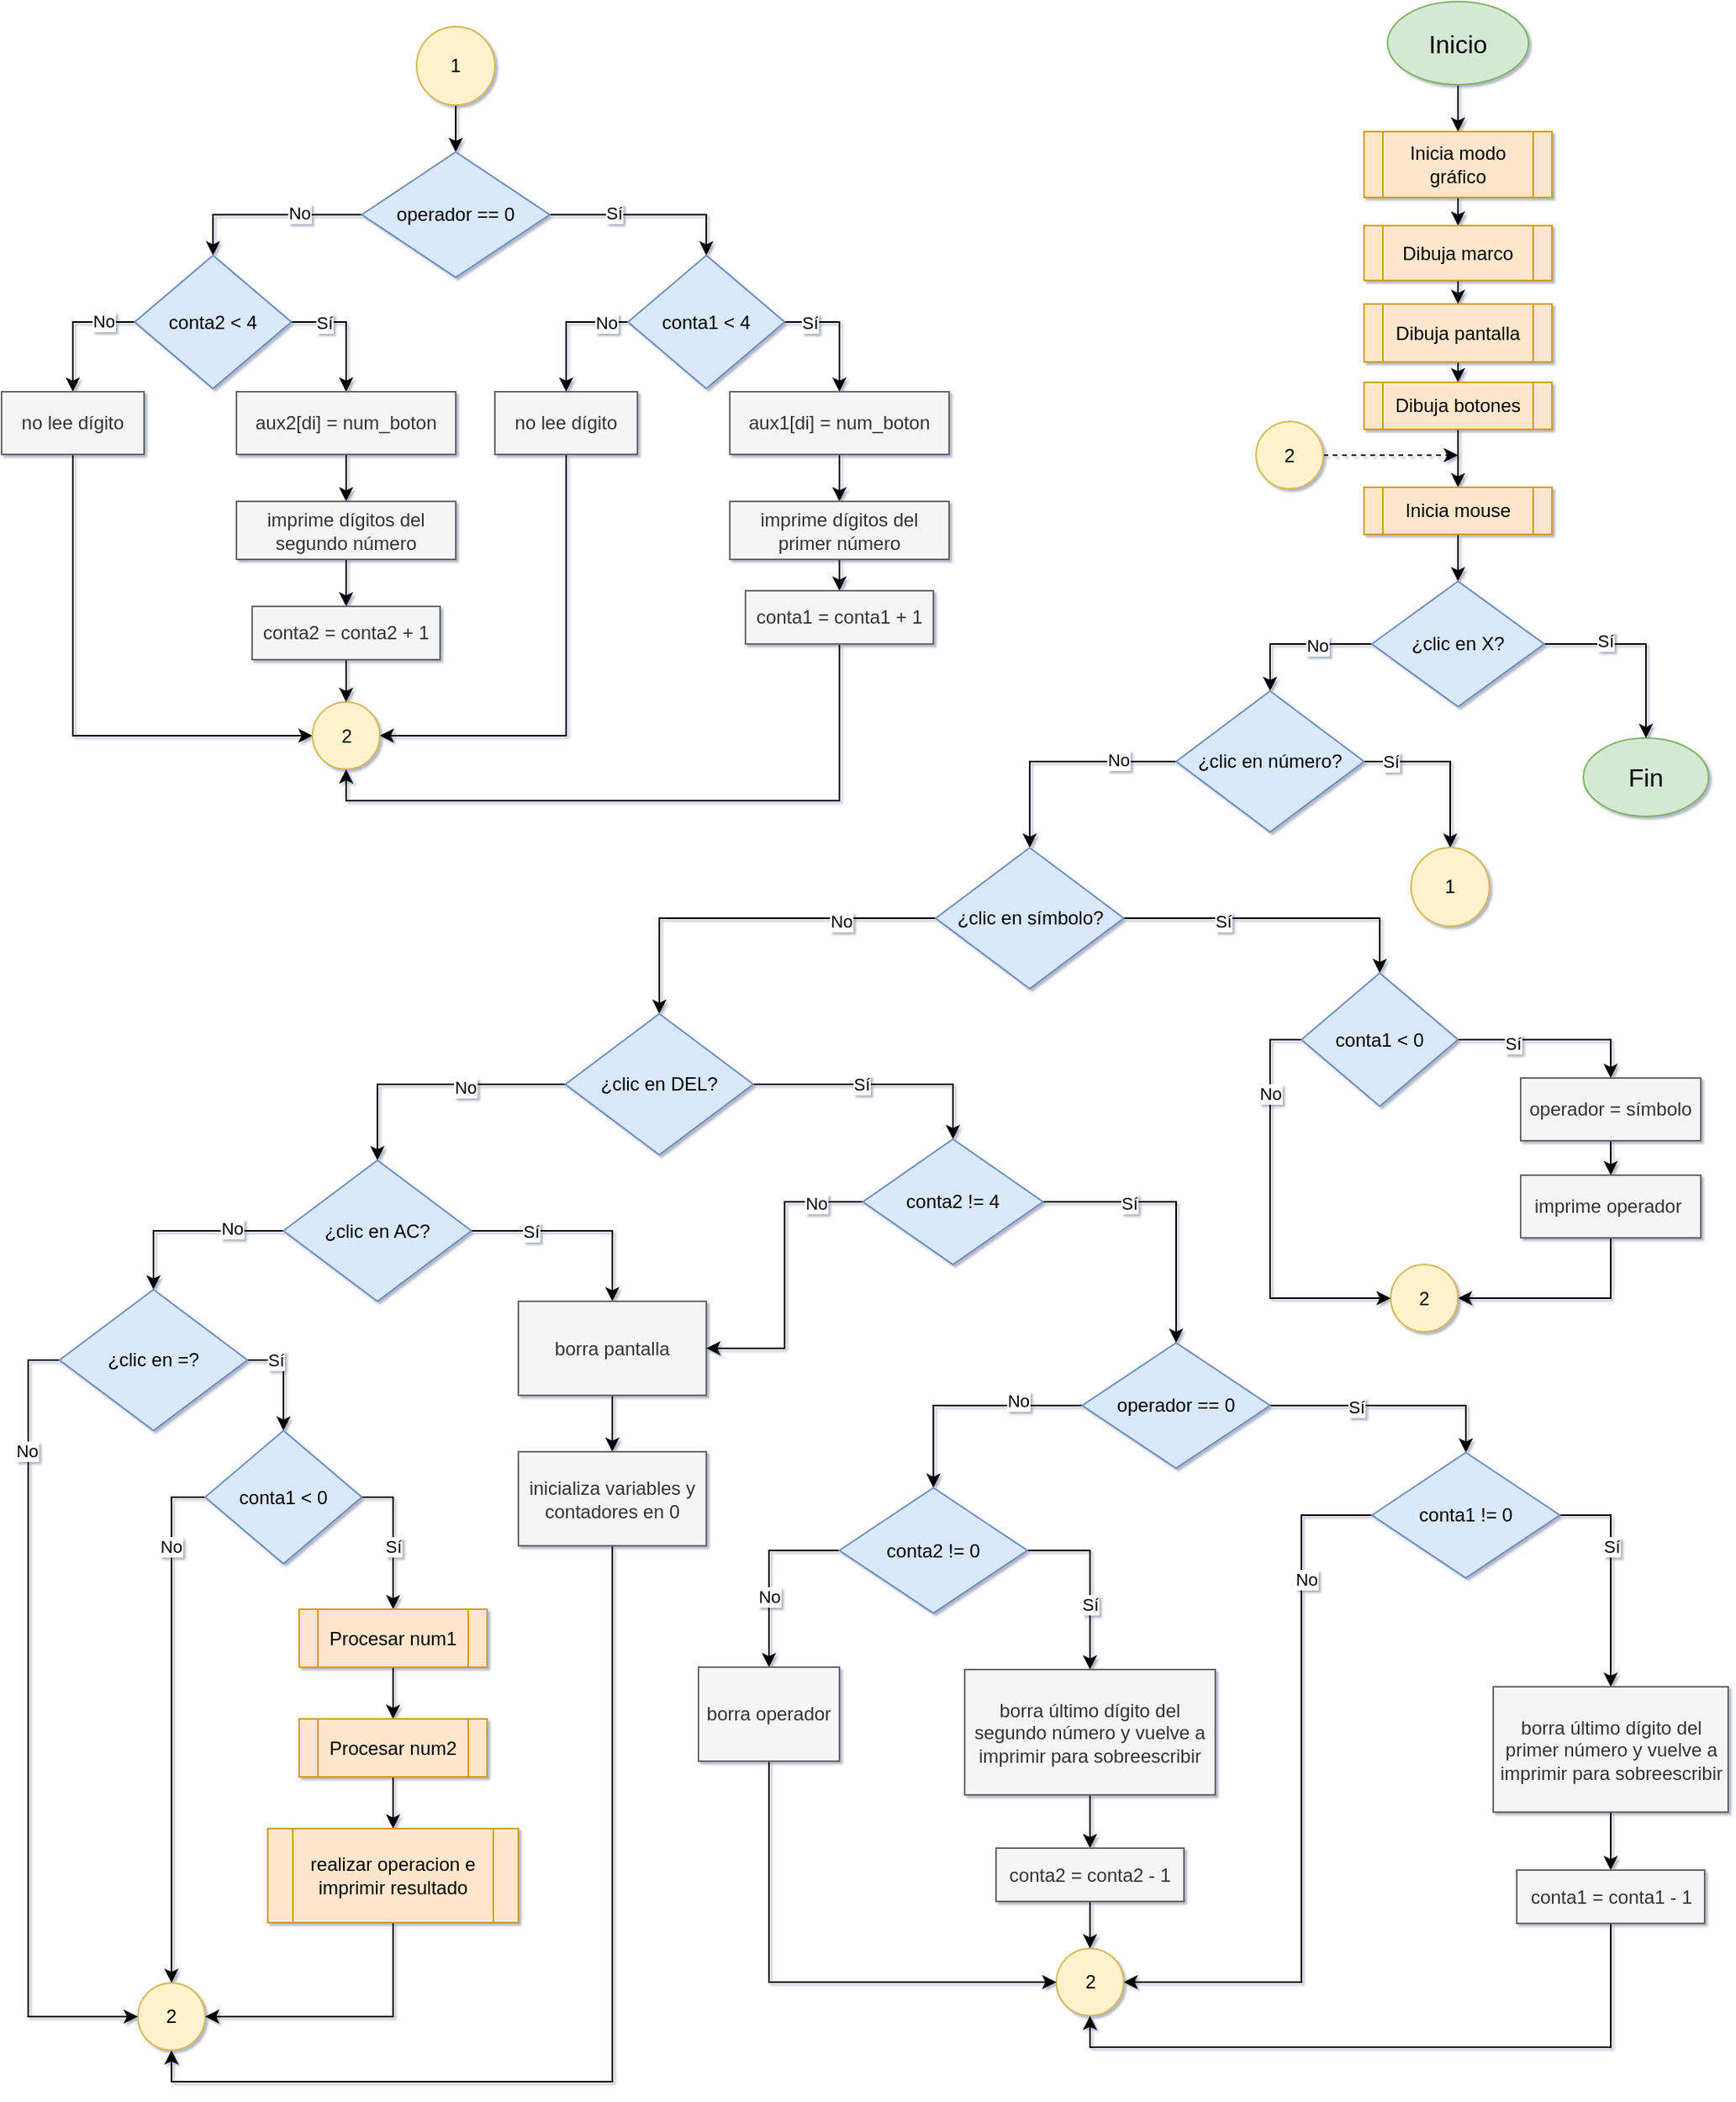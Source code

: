 <mxfile version="13.0.3" type="device"><diagram id="Km-q5jCi_Gp8Xz6Ke09I" name="Principal"><mxGraphModel dx="1351" dy="1036" grid="1" gridSize="10" guides="1" tooltips="1" connect="1" arrows="1" fold="1" page="1" pageScale="1" pageWidth="1150" pageHeight="1400" background="none" math="0" shadow="1"><root><mxCell id="0"/><mxCell id="1" parent="0"/><mxCell id="JUpET-doWlg1ofOdSNCo-2" style="edgeStyle=orthogonalEdgeStyle;rounded=0;orthogonalLoop=1;jettySize=auto;html=1;exitX=0.5;exitY=1;exitDx=0;exitDy=0;entryX=0.5;entryY=0;entryDx=0;entryDy=0;" parent="1" source="8j_3Zzvn2P-DrKqynDcf-1" target="JUpET-doWlg1ofOdSNCo-1" edge="1"><mxGeometry relative="1" as="geometry"/></mxCell><mxCell id="8j_3Zzvn2P-DrKqynDcf-1" value="&lt;font style=&quot;font-size: 16px&quot;&gt;Inicio&lt;/font&gt;" style="ellipse;whiteSpace=wrap;html=1;fillColor=#d5e8d4;strokeColor=#82b366;" parent="1" vertex="1"><mxGeometry x="915" y="24" width="90" height="53" as="geometry"/></mxCell><mxCell id="8j_3Zzvn2P-DrKqynDcf-2" value="&lt;font style=&quot;font-size: 16px&quot;&gt;Fin&lt;br&gt;&lt;/font&gt;" style="ellipse;whiteSpace=wrap;html=1;fillColor=#d5e8d4;strokeColor=#82b366;" parent="1" vertex="1"><mxGeometry x="1040" y="494" width="80" height="50" as="geometry"/></mxCell><mxCell id="1dMXTdfXQkclRUih8Ipm-3" style="edgeStyle=orthogonalEdgeStyle;rounded=0;orthogonalLoop=1;jettySize=auto;html=1;exitX=0.5;exitY=1;exitDx=0;exitDy=0;entryX=0.5;entryY=0;entryDx=0;entryDy=0;" edge="1" parent="1" source="JUpET-doWlg1ofOdSNCo-1" target="JUpET-doWlg1ofOdSNCo-3"><mxGeometry relative="1" as="geometry"/></mxCell><mxCell id="JUpET-doWlg1ofOdSNCo-1" value="Inicia modo gráfico" style="shape=process;whiteSpace=wrap;html=1;backgroundOutline=1;fillColor=#ffe6cc;strokeColor=#d79b00;" parent="1" vertex="1"><mxGeometry x="900" y="107" width="120" height="42" as="geometry"/></mxCell><mxCell id="1dMXTdfXQkclRUih8Ipm-4" style="edgeStyle=orthogonalEdgeStyle;rounded=0;orthogonalLoop=1;jettySize=auto;html=1;exitX=0.5;exitY=1;exitDx=0;exitDy=0;entryX=0.5;entryY=0;entryDx=0;entryDy=0;" edge="1" parent="1" source="JUpET-doWlg1ofOdSNCo-3" target="1dMXTdfXQkclRUih8Ipm-1"><mxGeometry relative="1" as="geometry"/></mxCell><mxCell id="JUpET-doWlg1ofOdSNCo-3" value="Dibuja marco" style="shape=process;whiteSpace=wrap;html=1;backgroundOutline=1;fillColor=#ffe6cc;strokeColor=#d79b00;" parent="1" vertex="1"><mxGeometry x="900" y="167" width="120" height="35" as="geometry"/></mxCell><mxCell id="1dMXTdfXQkclRUih8Ipm-5" style="edgeStyle=orthogonalEdgeStyle;rounded=0;orthogonalLoop=1;jettySize=auto;html=1;exitX=0.5;exitY=1;exitDx=0;exitDy=0;entryX=0.5;entryY=0;entryDx=0;entryDy=0;" edge="1" parent="1" source="1dMXTdfXQkclRUih8Ipm-1" target="1dMXTdfXQkclRUih8Ipm-2"><mxGeometry relative="1" as="geometry"/></mxCell><mxCell id="1dMXTdfXQkclRUih8Ipm-1" value="Dibuja pantalla" style="shape=process;whiteSpace=wrap;html=1;backgroundOutline=1;fillColor=#ffe6cc;strokeColor=#d79b00;" vertex="1" parent="1"><mxGeometry x="900" y="217" width="120" height="37" as="geometry"/></mxCell><mxCell id="1dMXTdfXQkclRUih8Ipm-7" style="edgeStyle=orthogonalEdgeStyle;rounded=0;orthogonalLoop=1;jettySize=auto;html=1;exitX=0.5;exitY=1;exitDx=0;exitDy=0;entryX=0.5;entryY=0;entryDx=0;entryDy=0;" edge="1" parent="1" source="1dMXTdfXQkclRUih8Ipm-2" target="1dMXTdfXQkclRUih8Ipm-6"><mxGeometry relative="1" as="geometry"/></mxCell><mxCell id="1dMXTdfXQkclRUih8Ipm-2" value="Dibuja botones" style="shape=process;whiteSpace=wrap;html=1;backgroundOutline=1;fillColor=#ffe6cc;strokeColor=#d79b00;" vertex="1" parent="1"><mxGeometry x="900" y="267" width="120" height="30" as="geometry"/></mxCell><mxCell id="1dMXTdfXQkclRUih8Ipm-9" style="edgeStyle=orthogonalEdgeStyle;rounded=0;orthogonalLoop=1;jettySize=auto;html=1;exitX=0.5;exitY=1;exitDx=0;exitDy=0;entryX=0.5;entryY=0;entryDx=0;entryDy=0;" edge="1" parent="1" source="1dMXTdfXQkclRUih8Ipm-6" target="1dMXTdfXQkclRUih8Ipm-8"><mxGeometry relative="1" as="geometry"/></mxCell><mxCell id="1dMXTdfXQkclRUih8Ipm-6" value="Inicia mouse" style="shape=process;whiteSpace=wrap;html=1;backgroundOutline=1;fillColor=#ffe6cc;strokeColor=#d79b00;" vertex="1" parent="1"><mxGeometry x="900" y="334" width="120" height="30" as="geometry"/></mxCell><mxCell id="1dMXTdfXQkclRUih8Ipm-11" style="edgeStyle=orthogonalEdgeStyle;rounded=0;orthogonalLoop=1;jettySize=auto;html=1;exitX=1;exitY=0.5;exitDx=0;exitDy=0;entryX=0.5;entryY=0;entryDx=0;entryDy=0;" edge="1" parent="1" source="1dMXTdfXQkclRUih8Ipm-8" target="8j_3Zzvn2P-DrKqynDcf-2"><mxGeometry relative="1" as="geometry"/></mxCell><mxCell id="1dMXTdfXQkclRUih8Ipm-12" value="Sí" style="edgeLabel;html=1;align=center;verticalAlign=middle;resizable=0;points=[];" vertex="1" connectable="0" parent="1dMXTdfXQkclRUih8Ipm-11"><mxGeometry x="-0.379" y="2" relative="1" as="geometry"><mxPoint as="offset"/></mxGeometry></mxCell><mxCell id="1dMXTdfXQkclRUih8Ipm-15" style="edgeStyle=orthogonalEdgeStyle;rounded=0;orthogonalLoop=1;jettySize=auto;html=1;exitX=0;exitY=0.5;exitDx=0;exitDy=0;entryX=0.5;entryY=0;entryDx=0;entryDy=0;" edge="1" parent="1" source="1dMXTdfXQkclRUih8Ipm-8" target="1dMXTdfXQkclRUih8Ipm-14"><mxGeometry relative="1" as="geometry"/></mxCell><mxCell id="1dMXTdfXQkclRUih8Ipm-16" value="No" style="edgeLabel;html=1;align=center;verticalAlign=middle;resizable=0;points=[];" vertex="1" connectable="0" parent="1dMXTdfXQkclRUih8Ipm-15"><mxGeometry x="-0.263" y="1" relative="1" as="geometry"><mxPoint as="offset"/></mxGeometry></mxCell><mxCell id="1dMXTdfXQkclRUih8Ipm-8" value="¿clic en X?" style="rhombus;whiteSpace=wrap;html=1;fillColor=#dae8fc;strokeColor=#6c8ebf;" vertex="1" parent="1"><mxGeometry x="905" y="394" width="110" height="80" as="geometry"/></mxCell><mxCell id="1dMXTdfXQkclRUih8Ipm-73" style="edgeStyle=orthogonalEdgeStyle;rounded=0;orthogonalLoop=1;jettySize=auto;html=1;exitX=0.5;exitY=1;exitDx=0;exitDy=0;entryX=0.5;entryY=0;entryDx=0;entryDy=0;" edge="1" parent="1" source="1dMXTdfXQkclRUih8Ipm-13" target="1dMXTdfXQkclRUih8Ipm-63"><mxGeometry relative="1" as="geometry"/></mxCell><mxCell id="1dMXTdfXQkclRUih8Ipm-13" value="1" style="ellipse;whiteSpace=wrap;html=1;aspect=fixed;fillColor=#fff2cc;strokeColor=#d6b656;" vertex="1" parent="1"><mxGeometry x="295" y="40" width="50" height="50" as="geometry"/></mxCell><mxCell id="1dMXTdfXQkclRUih8Ipm-19" style="edgeStyle=orthogonalEdgeStyle;rounded=0;orthogonalLoop=1;jettySize=auto;html=1;exitX=1;exitY=0.5;exitDx=0;exitDy=0;entryX=0.5;entryY=0;entryDx=0;entryDy=0;" edge="1" parent="1" source="1dMXTdfXQkclRUih8Ipm-14" target="1dMXTdfXQkclRUih8Ipm-18"><mxGeometry relative="1" as="geometry"/></mxCell><mxCell id="1dMXTdfXQkclRUih8Ipm-113" value="Sí" style="edgeLabel;html=1;align=center;verticalAlign=middle;resizable=0;points=[];" vertex="1" connectable="0" parent="1dMXTdfXQkclRUih8Ipm-19"><mxGeometry x="-0.691" relative="1" as="geometry"><mxPoint as="offset"/></mxGeometry></mxCell><mxCell id="1dMXTdfXQkclRUih8Ipm-62" style="edgeStyle=orthogonalEdgeStyle;rounded=0;orthogonalLoop=1;jettySize=auto;html=1;exitX=0;exitY=0.5;exitDx=0;exitDy=0;entryX=0.5;entryY=0;entryDx=0;entryDy=0;" edge="1" parent="1" source="1dMXTdfXQkclRUih8Ipm-14" target="1dMXTdfXQkclRUih8Ipm-61"><mxGeometry relative="1" as="geometry"/></mxCell><mxCell id="1dMXTdfXQkclRUih8Ipm-114" value="No" style="edgeLabel;html=1;align=center;verticalAlign=middle;resizable=0;points=[];" vertex="1" connectable="0" parent="1dMXTdfXQkclRUih8Ipm-62"><mxGeometry x="-0.371" y="-1" relative="1" as="geometry"><mxPoint x="9" as="offset"/></mxGeometry></mxCell><mxCell id="1dMXTdfXQkclRUih8Ipm-14" value="¿clic en número?" style="rhombus;whiteSpace=wrap;html=1;fillColor=#dae8fc;strokeColor=#6c8ebf;" vertex="1" parent="1"><mxGeometry x="780" y="464" width="120" height="90" as="geometry"/></mxCell><mxCell id="1dMXTdfXQkclRUih8Ipm-18" value="1" style="ellipse;whiteSpace=wrap;html=1;aspect=fixed;fillColor=#fff2cc;strokeColor=#d6b656;" vertex="1" parent="1"><mxGeometry x="930" y="564" width="50" height="50" as="geometry"/></mxCell><mxCell id="1dMXTdfXQkclRUih8Ipm-117" style="edgeStyle=orthogonalEdgeStyle;rounded=0;orthogonalLoop=1;jettySize=auto;html=1;exitX=0;exitY=0.5;exitDx=0;exitDy=0;entryX=0.5;entryY=0;entryDx=0;entryDy=0;" edge="1" parent="1" source="1dMXTdfXQkclRUih8Ipm-61" target="1dMXTdfXQkclRUih8Ipm-116"><mxGeometry relative="1" as="geometry"/></mxCell><mxCell id="1dMXTdfXQkclRUih8Ipm-118" value="No" style="edgeLabel;html=1;align=center;verticalAlign=middle;resizable=0;points=[];" vertex="1" connectable="0" parent="1dMXTdfXQkclRUih8Ipm-117"><mxGeometry x="-0.491" y="2" relative="1" as="geometry"><mxPoint as="offset"/></mxGeometry></mxCell><mxCell id="1dMXTdfXQkclRUih8Ipm-121" style="edgeStyle=orthogonalEdgeStyle;rounded=0;orthogonalLoop=1;jettySize=auto;html=1;exitX=1;exitY=0.5;exitDx=0;exitDy=0;entryX=0.5;entryY=0;entryDx=0;entryDy=0;" edge="1" parent="1" source="1dMXTdfXQkclRUih8Ipm-61" target="1dMXTdfXQkclRUih8Ipm-120"><mxGeometry relative="1" as="geometry"/></mxCell><mxCell id="1dMXTdfXQkclRUih8Ipm-126" value="Sí" style="edgeLabel;html=1;align=center;verticalAlign=middle;resizable=0;points=[];" vertex="1" connectable="0" parent="1dMXTdfXQkclRUih8Ipm-121"><mxGeometry x="-0.365" y="-2" relative="1" as="geometry"><mxPoint as="offset"/></mxGeometry></mxCell><mxCell id="1dMXTdfXQkclRUih8Ipm-61" value="¿clic en símbolo?" style="rhombus;whiteSpace=wrap;html=1;fillColor=#dae8fc;strokeColor=#6c8ebf;" vertex="1" parent="1"><mxGeometry x="626.5" y="564" width="120" height="90" as="geometry"/></mxCell><mxCell id="1dMXTdfXQkclRUih8Ipm-69" style="edgeStyle=orthogonalEdgeStyle;rounded=0;orthogonalLoop=1;jettySize=auto;html=1;exitX=1;exitY=0.5;exitDx=0;exitDy=0;entryX=0.5;entryY=0;entryDx=0;entryDy=0;" edge="1" parent="1" source="1dMXTdfXQkclRUih8Ipm-63" target="1dMXTdfXQkclRUih8Ipm-65"><mxGeometry relative="1" as="geometry"/></mxCell><mxCell id="1dMXTdfXQkclRUih8Ipm-96" value="Sí" style="edgeLabel;html=1;align=center;verticalAlign=middle;resizable=0;points=[];" vertex="1" connectable="0" parent="1dMXTdfXQkclRUih8Ipm-69"><mxGeometry x="-0.354" y="1" relative="1" as="geometry"><mxPoint as="offset"/></mxGeometry></mxCell><mxCell id="1dMXTdfXQkclRUih8Ipm-95" style="edgeStyle=orthogonalEdgeStyle;rounded=0;orthogonalLoop=1;jettySize=auto;html=1;exitX=0;exitY=0.5;exitDx=0;exitDy=0;entryX=0.5;entryY=0;entryDx=0;entryDy=0;" edge="1" parent="1" source="1dMXTdfXQkclRUih8Ipm-63" target="1dMXTdfXQkclRUih8Ipm-88"><mxGeometry relative="1" as="geometry"/></mxCell><mxCell id="1dMXTdfXQkclRUih8Ipm-97" value="No" style="edgeLabel;html=1;align=center;verticalAlign=middle;resizable=0;points=[];" vertex="1" connectable="0" parent="1dMXTdfXQkclRUih8Ipm-95"><mxGeometry x="-0.329" y="-1" relative="1" as="geometry"><mxPoint as="offset"/></mxGeometry></mxCell><mxCell id="1dMXTdfXQkclRUih8Ipm-63" value="operador == 0" style="rhombus;whiteSpace=wrap;html=1;fillColor=#dae8fc;strokeColor=#6c8ebf;" vertex="1" parent="1"><mxGeometry x="260" y="120" width="120" height="80" as="geometry"/></mxCell><mxCell id="1dMXTdfXQkclRUih8Ipm-72" style="edgeStyle=orthogonalEdgeStyle;rounded=0;orthogonalLoop=1;jettySize=auto;html=1;exitX=1;exitY=0.5;exitDx=0;exitDy=0;entryX=0.5;entryY=0;entryDx=0;entryDy=0;" edge="1" parent="1" source="1dMXTdfXQkclRUih8Ipm-65" target="1dMXTdfXQkclRUih8Ipm-70"><mxGeometry relative="1" as="geometry"/></mxCell><mxCell id="1dMXTdfXQkclRUih8Ipm-105" value="Sí" style="edgeLabel;html=1;align=center;verticalAlign=middle;resizable=0;points=[];" vertex="1" connectable="0" parent="1dMXTdfXQkclRUih8Ipm-72"><mxGeometry x="-0.614" relative="1" as="geometry"><mxPoint as="offset"/></mxGeometry></mxCell><mxCell id="1dMXTdfXQkclRUih8Ipm-76" style="edgeStyle=orthogonalEdgeStyle;rounded=0;orthogonalLoop=1;jettySize=auto;html=1;exitX=0;exitY=0.5;exitDx=0;exitDy=0;entryX=0.5;entryY=0;entryDx=0;entryDy=0;" edge="1" parent="1" source="1dMXTdfXQkclRUih8Ipm-65" target="1dMXTdfXQkclRUih8Ipm-66"><mxGeometry relative="1" as="geometry"/></mxCell><mxCell id="1dMXTdfXQkclRUih8Ipm-104" value="No" style="edgeLabel;html=1;align=center;verticalAlign=middle;resizable=0;points=[];" vertex="1" connectable="0" parent="1dMXTdfXQkclRUih8Ipm-76"><mxGeometry x="-0.671" relative="1" as="geometry"><mxPoint as="offset"/></mxGeometry></mxCell><mxCell id="1dMXTdfXQkclRUih8Ipm-65" value="conta1 &amp;lt; 4" style="rhombus;whiteSpace=wrap;html=1;fillColor=#dae8fc;strokeColor=#6c8ebf;" vertex="1" parent="1"><mxGeometry x="430" y="186" width="100" height="85" as="geometry"/></mxCell><mxCell id="1dMXTdfXQkclRUih8Ipm-100" style="edgeStyle=orthogonalEdgeStyle;rounded=0;orthogonalLoop=1;jettySize=auto;html=1;exitX=0.5;exitY=1;exitDx=0;exitDy=0;entryX=1;entryY=0.5;entryDx=0;entryDy=0;" edge="1" parent="1" source="1dMXTdfXQkclRUih8Ipm-66" target="1dMXTdfXQkclRUih8Ipm-94"><mxGeometry relative="1" as="geometry"/></mxCell><mxCell id="1dMXTdfXQkclRUih8Ipm-66" value="no lee dígito" style="rounded=0;whiteSpace=wrap;html=1;fillColor=#f5f5f5;strokeColor=#666666;fontColor=#333333;" vertex="1" parent="1"><mxGeometry x="345" y="273" width="91" height="40" as="geometry"/></mxCell><mxCell id="1dMXTdfXQkclRUih8Ipm-77" style="edgeStyle=orthogonalEdgeStyle;rounded=0;orthogonalLoop=1;jettySize=auto;html=1;exitX=0.5;exitY=1;exitDx=0;exitDy=0;entryX=0.5;entryY=0;entryDx=0;entryDy=0;" edge="1" parent="1" source="1dMXTdfXQkclRUih8Ipm-70" target="1dMXTdfXQkclRUih8Ipm-74"><mxGeometry relative="1" as="geometry"/></mxCell><mxCell id="1dMXTdfXQkclRUih8Ipm-70" value="aux1[di] = num_boton" style="rounded=0;whiteSpace=wrap;html=1;fillColor=#f5f5f5;strokeColor=#666666;fontColor=#333333;" vertex="1" parent="1"><mxGeometry x="495" y="273" width="140" height="40" as="geometry"/></mxCell><mxCell id="1dMXTdfXQkclRUih8Ipm-173" style="edgeStyle=orthogonalEdgeStyle;rounded=0;orthogonalLoop=1;jettySize=auto;html=1;exitX=0.5;exitY=1;exitDx=0;exitDy=0;entryX=0.5;entryY=0;entryDx=0;entryDy=0;" edge="1" parent="1" source="1dMXTdfXQkclRUih8Ipm-74" target="1dMXTdfXQkclRUih8Ipm-172"><mxGeometry relative="1" as="geometry"/></mxCell><mxCell id="1dMXTdfXQkclRUih8Ipm-74" value="imprime dígitos del primer número" style="rounded=0;whiteSpace=wrap;html=1;fillColor=#f5f5f5;strokeColor=#666666;fontColor=#333333;" vertex="1" parent="1"><mxGeometry x="495" y="343" width="140" height="37" as="geometry"/></mxCell><mxCell id="1dMXTdfXQkclRUih8Ipm-119" style="edgeStyle=orthogonalEdgeStyle;rounded=0;orthogonalLoop=1;jettySize=auto;html=1;exitX=1;exitY=0.5;exitDx=0;exitDy=0;dashed=1;" edge="1" parent="1" source="1dMXTdfXQkclRUih8Ipm-79"><mxGeometry relative="1" as="geometry"><mxPoint x="960" y="313.556" as="targetPoint"/></mxGeometry></mxCell><mxCell id="1dMXTdfXQkclRUih8Ipm-79" value="2" style="ellipse;whiteSpace=wrap;html=1;aspect=fixed;fillColor=#fff2cc;strokeColor=#d6b656;" vertex="1" parent="1"><mxGeometry x="831" y="292" width="43" height="43" as="geometry"/></mxCell><mxCell id="1dMXTdfXQkclRUih8Ipm-86" style="edgeStyle=orthogonalEdgeStyle;rounded=0;orthogonalLoop=1;jettySize=auto;html=1;exitX=1;exitY=0.5;exitDx=0;exitDy=0;entryX=0.5;entryY=0;entryDx=0;entryDy=0;" edge="1" source="1dMXTdfXQkclRUih8Ipm-88" target="1dMXTdfXQkclRUih8Ipm-92" parent="1"><mxGeometry relative="1" as="geometry"/></mxCell><mxCell id="1dMXTdfXQkclRUih8Ipm-102" value="Sí" style="edgeLabel;html=1;align=center;verticalAlign=middle;resizable=0;points=[];" vertex="1" connectable="0" parent="1dMXTdfXQkclRUih8Ipm-86"><mxGeometry x="-0.468" relative="1" as="geometry"><mxPoint as="offset"/></mxGeometry></mxCell><mxCell id="1dMXTdfXQkclRUih8Ipm-87" style="edgeStyle=orthogonalEdgeStyle;rounded=0;orthogonalLoop=1;jettySize=auto;html=1;exitX=0;exitY=0.5;exitDx=0;exitDy=0;entryX=0.5;entryY=0;entryDx=0;entryDy=0;" edge="1" source="1dMXTdfXQkclRUih8Ipm-88" target="1dMXTdfXQkclRUih8Ipm-90" parent="1"><mxGeometry relative="1" as="geometry"/></mxCell><mxCell id="1dMXTdfXQkclRUih8Ipm-103" value="No" style="edgeLabel;html=1;align=center;verticalAlign=middle;resizable=0;points=[];" vertex="1" connectable="0" parent="1dMXTdfXQkclRUih8Ipm-87"><mxGeometry x="-0.512" y="-1" relative="1" as="geometry"><mxPoint as="offset"/></mxGeometry></mxCell><mxCell id="1dMXTdfXQkclRUih8Ipm-88" value="conta2 &amp;lt; 4" style="rhombus;whiteSpace=wrap;html=1;fillColor=#dae8fc;strokeColor=#6c8ebf;" vertex="1" parent="1"><mxGeometry x="115" y="186" width="100" height="85" as="geometry"/></mxCell><mxCell id="1dMXTdfXQkclRUih8Ipm-98" style="edgeStyle=orthogonalEdgeStyle;rounded=0;orthogonalLoop=1;jettySize=auto;html=1;exitX=0.5;exitY=1;exitDx=0;exitDy=0;entryX=0;entryY=0.5;entryDx=0;entryDy=0;" edge="1" parent="1" source="1dMXTdfXQkclRUih8Ipm-90" target="1dMXTdfXQkclRUih8Ipm-94"><mxGeometry relative="1" as="geometry"/></mxCell><mxCell id="1dMXTdfXQkclRUih8Ipm-90" value="no lee dígito" style="rounded=0;whiteSpace=wrap;html=1;fillColor=#f5f5f5;strokeColor=#666666;fontColor=#333333;" vertex="1" parent="1"><mxGeometry x="30" y="273" width="91" height="40" as="geometry"/></mxCell><mxCell id="1dMXTdfXQkclRUih8Ipm-91" style="edgeStyle=orthogonalEdgeStyle;rounded=0;orthogonalLoop=1;jettySize=auto;html=1;exitX=0.5;exitY=1;exitDx=0;exitDy=0;entryX=0.5;entryY=0;entryDx=0;entryDy=0;" edge="1" source="1dMXTdfXQkclRUih8Ipm-92" target="1dMXTdfXQkclRUih8Ipm-93" parent="1"><mxGeometry relative="1" as="geometry"/></mxCell><mxCell id="1dMXTdfXQkclRUih8Ipm-92" value="aux2[di] = num_boton" style="rounded=0;whiteSpace=wrap;html=1;fillColor=#f5f5f5;strokeColor=#666666;fontColor=#333333;" vertex="1" parent="1"><mxGeometry x="180" y="273" width="140" height="40" as="geometry"/></mxCell><mxCell id="1dMXTdfXQkclRUih8Ipm-176" style="edgeStyle=orthogonalEdgeStyle;rounded=0;orthogonalLoop=1;jettySize=auto;html=1;exitX=0.5;exitY=1;exitDx=0;exitDy=0;entryX=0.5;entryY=0;entryDx=0;entryDy=0;" edge="1" parent="1" source="1dMXTdfXQkclRUih8Ipm-93" target="1dMXTdfXQkclRUih8Ipm-175"><mxGeometry relative="1" as="geometry"/></mxCell><mxCell id="1dMXTdfXQkclRUih8Ipm-93" value="imprime dígitos del segundo número" style="rounded=0;whiteSpace=wrap;html=1;fillColor=#f5f5f5;strokeColor=#666666;fontColor=#333333;" vertex="1" parent="1"><mxGeometry x="180" y="343" width="140" height="37" as="geometry"/></mxCell><mxCell id="1dMXTdfXQkclRUih8Ipm-94" value="2" style="ellipse;whiteSpace=wrap;html=1;aspect=fixed;fillColor=#fff2cc;strokeColor=#d6b656;" vertex="1" parent="1"><mxGeometry x="228.5" y="471" width="43" height="43" as="geometry"/></mxCell><mxCell id="1dMXTdfXQkclRUih8Ipm-110" style="edgeStyle=orthogonalEdgeStyle;rounded=0;orthogonalLoop=1;jettySize=auto;html=1;exitX=0.5;exitY=1;exitDx=0;exitDy=0;entryX=0.5;entryY=0;entryDx=0;entryDy=0;" edge="1" parent="1" source="1dMXTdfXQkclRUih8Ipm-106" target="1dMXTdfXQkclRUih8Ipm-109"><mxGeometry relative="1" as="geometry"/></mxCell><mxCell id="1dMXTdfXQkclRUih8Ipm-106" value="operador = símbolo" style="rounded=0;whiteSpace=wrap;html=1;fillColor=#f5f5f5;strokeColor=#666666;fontColor=#333333;" vertex="1" parent="1"><mxGeometry x="1000" y="711" width="115" height="40" as="geometry"/></mxCell><mxCell id="1dMXTdfXQkclRUih8Ipm-112" style="edgeStyle=orthogonalEdgeStyle;rounded=0;orthogonalLoop=1;jettySize=auto;html=1;exitX=0.5;exitY=1;exitDx=0;exitDy=0;entryX=1;entryY=0.5;entryDx=0;entryDy=0;" edge="1" parent="1" source="1dMXTdfXQkclRUih8Ipm-109" target="1dMXTdfXQkclRUih8Ipm-111"><mxGeometry relative="1" as="geometry"/></mxCell><mxCell id="1dMXTdfXQkclRUih8Ipm-109" value="imprime operador&amp;nbsp;" style="rounded=0;whiteSpace=wrap;html=1;fillColor=#f5f5f5;strokeColor=#666666;fontColor=#333333;" vertex="1" parent="1"><mxGeometry x="1000" y="773" width="115" height="40" as="geometry"/></mxCell><mxCell id="1dMXTdfXQkclRUih8Ipm-111" value="2" style="ellipse;whiteSpace=wrap;html=1;aspect=fixed;fillColor=#fff2cc;strokeColor=#d6b656;" vertex="1" parent="1"><mxGeometry x="917" y="830" width="43" height="43" as="geometry"/></mxCell><mxCell id="1dMXTdfXQkclRUih8Ipm-156" style="edgeStyle=orthogonalEdgeStyle;rounded=0;orthogonalLoop=1;jettySize=auto;html=1;exitX=0;exitY=0.5;exitDx=0;exitDy=0;entryX=0.5;entryY=0;entryDx=0;entryDy=0;" edge="1" parent="1" source="1dMXTdfXQkclRUih8Ipm-116" target="1dMXTdfXQkclRUih8Ipm-155"><mxGeometry relative="1" as="geometry"/></mxCell><mxCell id="1dMXTdfXQkclRUih8Ipm-165" value="No" style="edgeLabel;html=1;align=center;verticalAlign=middle;resizable=0;points=[];" vertex="1" connectable="0" parent="1dMXTdfXQkclRUih8Ipm-156"><mxGeometry x="-0.237" y="2" relative="1" as="geometry"><mxPoint as="offset"/></mxGeometry></mxCell><mxCell id="1dMXTdfXQkclRUih8Ipm-202" style="edgeStyle=orthogonalEdgeStyle;rounded=0;orthogonalLoop=1;jettySize=auto;html=1;exitX=1;exitY=0.5;exitDx=0;exitDy=0;entryX=0.5;entryY=0;entryDx=0;entryDy=0;" edge="1" parent="1" source="1dMXTdfXQkclRUih8Ipm-116" target="1dMXTdfXQkclRUih8Ipm-201"><mxGeometry relative="1" as="geometry"/></mxCell><mxCell id="1dMXTdfXQkclRUih8Ipm-206" value="Sí" style="edgeLabel;html=1;align=center;verticalAlign=middle;resizable=0;points=[];" vertex="1" connectable="0" parent="1dMXTdfXQkclRUih8Ipm-202"><mxGeometry x="-0.159" relative="1" as="geometry"><mxPoint as="offset"/></mxGeometry></mxCell><mxCell id="1dMXTdfXQkclRUih8Ipm-116" value="¿clic en DEL?" style="rhombus;whiteSpace=wrap;html=1;fillColor=#dae8fc;strokeColor=#6c8ebf;" vertex="1" parent="1"><mxGeometry x="390" y="670" width="120" height="90" as="geometry"/></mxCell><mxCell id="1dMXTdfXQkclRUih8Ipm-122" style="edgeStyle=orthogonalEdgeStyle;rounded=0;orthogonalLoop=1;jettySize=auto;html=1;exitX=1;exitY=0.5;exitDx=0;exitDy=0;entryX=0.5;entryY=0;entryDx=0;entryDy=0;" edge="1" parent="1" source="1dMXTdfXQkclRUih8Ipm-120" target="1dMXTdfXQkclRUih8Ipm-106"><mxGeometry relative="1" as="geometry"/></mxCell><mxCell id="1dMXTdfXQkclRUih8Ipm-125" value="Sí" style="edgeLabel;html=1;align=center;verticalAlign=middle;resizable=0;points=[];" vertex="1" connectable="0" parent="1dMXTdfXQkclRUih8Ipm-122"><mxGeometry x="-0.426" y="-1" relative="1" as="geometry"><mxPoint y="1" as="offset"/></mxGeometry></mxCell><mxCell id="1dMXTdfXQkclRUih8Ipm-123" style="edgeStyle=orthogonalEdgeStyle;rounded=0;orthogonalLoop=1;jettySize=auto;html=1;exitX=0;exitY=0.5;exitDx=0;exitDy=0;entryX=0;entryY=0.5;entryDx=0;entryDy=0;" edge="1" parent="1" source="1dMXTdfXQkclRUih8Ipm-120" target="1dMXTdfXQkclRUih8Ipm-111"><mxGeometry relative="1" as="geometry"/></mxCell><mxCell id="1dMXTdfXQkclRUih8Ipm-214" value="No" style="edgeLabel;html=1;align=center;verticalAlign=middle;resizable=0;points=[];" vertex="1" connectable="0" parent="1dMXTdfXQkclRUih8Ipm-123"><mxGeometry x="-0.59" relative="1" as="geometry"><mxPoint y="1" as="offset"/></mxGeometry></mxCell><mxCell id="1dMXTdfXQkclRUih8Ipm-120" value="conta1 &amp;lt; 0" style="rhombus;whiteSpace=wrap;html=1;fillColor=#dae8fc;strokeColor=#6c8ebf;" vertex="1" parent="1"><mxGeometry x="860" y="644" width="100" height="85" as="geometry"/></mxCell><mxCell id="1dMXTdfXQkclRUih8Ipm-131" style="edgeStyle=orthogonalEdgeStyle;rounded=0;orthogonalLoop=1;jettySize=auto;html=1;exitX=1;exitY=0.5;exitDx=0;exitDy=0;entryX=0.5;entryY=0;entryDx=0;entryDy=0;" edge="1" parent="1" source="1dMXTdfXQkclRUih8Ipm-128" target="1dMXTdfXQkclRUih8Ipm-130"><mxGeometry relative="1" as="geometry"/></mxCell><mxCell id="1dMXTdfXQkclRUih8Ipm-154" value="Sí" style="edgeLabel;html=1;align=center;verticalAlign=middle;resizable=0;points=[];" vertex="1" connectable="0" parent="1dMXTdfXQkclRUih8Ipm-131"><mxGeometry x="-0.294" y="-1" relative="1" as="geometry"><mxPoint as="offset"/></mxGeometry></mxCell><mxCell id="1dMXTdfXQkclRUih8Ipm-133" style="edgeStyle=orthogonalEdgeStyle;rounded=0;orthogonalLoop=1;jettySize=auto;html=1;exitX=0;exitY=0.5;exitDx=0;exitDy=0;entryX=0.5;entryY=0;entryDx=0;entryDy=0;" edge="1" parent="1" source="1dMXTdfXQkclRUih8Ipm-128" target="1dMXTdfXQkclRUih8Ipm-132"><mxGeometry relative="1" as="geometry"/></mxCell><mxCell id="1dMXTdfXQkclRUih8Ipm-149" value="No" style="edgeLabel;html=1;align=center;verticalAlign=middle;resizable=0;points=[];" vertex="1" connectable="0" parent="1dMXTdfXQkclRUih8Ipm-133"><mxGeometry x="-0.446" y="-3" relative="1" as="geometry"><mxPoint as="offset"/></mxGeometry></mxCell><mxCell id="1dMXTdfXQkclRUih8Ipm-128" value="operador == 0" style="rhombus;whiteSpace=wrap;html=1;fillColor=#dae8fc;strokeColor=#6c8ebf;" vertex="1" parent="1"><mxGeometry x="720" y="880" width="120" height="80" as="geometry"/></mxCell><mxCell id="1dMXTdfXQkclRUih8Ipm-136" style="edgeStyle=orthogonalEdgeStyle;rounded=0;orthogonalLoop=1;jettySize=auto;html=1;exitX=1;exitY=0.5;exitDx=0;exitDy=0;entryX=0.5;entryY=0;entryDx=0;entryDy=0;" edge="1" parent="1" source="1dMXTdfXQkclRUih8Ipm-130" target="1dMXTdfXQkclRUih8Ipm-135"><mxGeometry relative="1" as="geometry"/></mxCell><mxCell id="1dMXTdfXQkclRUih8Ipm-182" value="Sí" style="edgeLabel;html=1;align=center;verticalAlign=middle;resizable=0;points=[];" vertex="1" connectable="0" parent="1dMXTdfXQkclRUih8Ipm-136"><mxGeometry x="-0.381" y="-9" relative="1" as="geometry"><mxPoint x="9" y="8" as="offset"/></mxGeometry></mxCell><mxCell id="1dMXTdfXQkclRUih8Ipm-216" style="edgeStyle=orthogonalEdgeStyle;rounded=0;orthogonalLoop=1;jettySize=auto;html=1;exitX=0;exitY=0.5;exitDx=0;exitDy=0;entryX=1;entryY=0.5;entryDx=0;entryDy=0;" edge="1" parent="1" source="1dMXTdfXQkclRUih8Ipm-130" target="1dMXTdfXQkclRUih8Ipm-141"><mxGeometry relative="1" as="geometry"><Array as="points"><mxPoint x="860" y="989.5"/><mxPoint x="860" y="1287.5"/></Array></mxGeometry></mxCell><mxCell id="1dMXTdfXQkclRUih8Ipm-217" value="No" style="edgeLabel;html=1;align=center;verticalAlign=middle;resizable=0;points=[];" vertex="1" connectable="0" parent="1dMXTdfXQkclRUih8Ipm-216"><mxGeometry x="-0.626" y="3" relative="1" as="geometry"><mxPoint as="offset"/></mxGeometry></mxCell><mxCell id="1dMXTdfXQkclRUih8Ipm-130" value="conta1 != 0" style="rhombus;whiteSpace=wrap;html=1;fillColor=#dae8fc;strokeColor=#6c8ebf;" vertex="1" parent="1"><mxGeometry x="905" y="950" width="120" height="80" as="geometry"/></mxCell><mxCell id="1dMXTdfXQkclRUih8Ipm-140" style="edgeStyle=orthogonalEdgeStyle;rounded=0;orthogonalLoop=1;jettySize=auto;html=1;exitX=1;exitY=0.5;exitDx=0;exitDy=0;entryX=0.5;entryY=0;entryDx=0;entryDy=0;" edge="1" parent="1" source="1dMXTdfXQkclRUih8Ipm-132" target="1dMXTdfXQkclRUih8Ipm-137"><mxGeometry relative="1" as="geometry"/></mxCell><mxCell id="1dMXTdfXQkclRUih8Ipm-151" value="Sí" style="edgeLabel;html=1;align=center;verticalAlign=middle;resizable=0;points=[];" vertex="1" connectable="0" parent="1dMXTdfXQkclRUih8Ipm-140"><mxGeometry x="-0.533" y="1" relative="1" as="geometry"><mxPoint x="12.86" y="34.95" as="offset"/></mxGeometry></mxCell><mxCell id="1dMXTdfXQkclRUih8Ipm-145" style="edgeStyle=orthogonalEdgeStyle;rounded=0;orthogonalLoop=1;jettySize=auto;html=1;exitX=0;exitY=0.5;exitDx=0;exitDy=0;entryX=0.5;entryY=0;entryDx=0;entryDy=0;" edge="1" parent="1" source="1dMXTdfXQkclRUih8Ipm-132" target="1dMXTdfXQkclRUih8Ipm-144"><mxGeometry relative="1" as="geometry"/></mxCell><mxCell id="EtaK81-6IJEF7X4Mv6C2-3" value="No" style="edgeLabel;html=1;align=center;verticalAlign=middle;resizable=0;points=[];" vertex="1" connectable="0" parent="1dMXTdfXQkclRUih8Ipm-145"><mxGeometry x="0.257" relative="1" as="geometry"><mxPoint y="-1" as="offset"/></mxGeometry></mxCell><mxCell id="1dMXTdfXQkclRUih8Ipm-132" value="conta2 != 0" style="rhombus;whiteSpace=wrap;html=1;fillColor=#dae8fc;strokeColor=#6c8ebf;" vertex="1" parent="1"><mxGeometry x="565" y="972.5" width="120" height="80" as="geometry"/></mxCell><mxCell id="1dMXTdfXQkclRUih8Ipm-168" style="edgeStyle=orthogonalEdgeStyle;rounded=0;orthogonalLoop=1;jettySize=auto;html=1;exitX=0.5;exitY=1;exitDx=0;exitDy=0;entryX=0.5;entryY=0;entryDx=0;entryDy=0;" edge="1" parent="1" source="1dMXTdfXQkclRUih8Ipm-135" target="1dMXTdfXQkclRUih8Ipm-166"><mxGeometry relative="1" as="geometry"/></mxCell><mxCell id="1dMXTdfXQkclRUih8Ipm-135" value="borra último dígito del primer número y vuelve a imprimir para sobreescribir" style="rounded=0;whiteSpace=wrap;html=1;fillColor=#f5f5f5;strokeColor=#666666;fontColor=#333333;" vertex="1" parent="1"><mxGeometry x="982.5" y="1099.5" width="150" height="80" as="geometry"/></mxCell><mxCell id="1dMXTdfXQkclRUih8Ipm-171" style="edgeStyle=orthogonalEdgeStyle;rounded=0;orthogonalLoop=1;jettySize=auto;html=1;exitX=0.5;exitY=1;exitDx=0;exitDy=0;entryX=0.5;entryY=0;entryDx=0;entryDy=0;" edge="1" parent="1" source="1dMXTdfXQkclRUih8Ipm-137" target="1dMXTdfXQkclRUih8Ipm-167"><mxGeometry relative="1" as="geometry"/></mxCell><mxCell id="1dMXTdfXQkclRUih8Ipm-137" value="borra último dígito del segundo número y vuelve a imprimir para sobreescribir" style="rounded=0;whiteSpace=wrap;html=1;fillColor=#f5f5f5;strokeColor=#666666;fontColor=#333333;" vertex="1" parent="1"><mxGeometry x="645" y="1088.5" width="160" height="80" as="geometry"/></mxCell><mxCell id="1dMXTdfXQkclRUih8Ipm-141" value="2" style="ellipse;whiteSpace=wrap;html=1;aspect=fixed;fillColor=#fff2cc;strokeColor=#d6b656;" vertex="1" parent="1"><mxGeometry x="703.5" y="1266.5" width="43" height="43" as="geometry"/></mxCell><mxCell id="1dMXTdfXQkclRUih8Ipm-146" style="edgeStyle=orthogonalEdgeStyle;rounded=0;orthogonalLoop=1;jettySize=auto;html=1;exitX=0.5;exitY=1;exitDx=0;exitDy=0;entryX=0;entryY=0.5;entryDx=0;entryDy=0;" edge="1" parent="1" source="1dMXTdfXQkclRUih8Ipm-144" target="1dMXTdfXQkclRUih8Ipm-141"><mxGeometry relative="1" as="geometry"/></mxCell><mxCell id="1dMXTdfXQkclRUih8Ipm-144" value="borra operador" style="rounded=0;whiteSpace=wrap;html=1;fillColor=#f5f5f5;strokeColor=#666666;fontColor=#333333;" vertex="1" parent="1"><mxGeometry x="475" y="1087" width="90" height="60" as="geometry"/></mxCell><mxCell id="1dMXTdfXQkclRUih8Ipm-160" style="edgeStyle=orthogonalEdgeStyle;rounded=0;orthogonalLoop=1;jettySize=auto;html=1;exitX=1;exitY=0.5;exitDx=0;exitDy=0;entryX=0.5;entryY=0;entryDx=0;entryDy=0;" edge="1" parent="1" source="1dMXTdfXQkclRUih8Ipm-155" target="1dMXTdfXQkclRUih8Ipm-157"><mxGeometry relative="1" as="geometry"/></mxCell><mxCell id="1dMXTdfXQkclRUih8Ipm-163" value="Sí" style="edgeLabel;html=1;align=center;verticalAlign=middle;resizable=0;points=[];" vertex="1" connectable="0" parent="1dMXTdfXQkclRUih8Ipm-160"><mxGeometry x="-0.447" relative="1" as="geometry"><mxPoint as="offset"/></mxGeometry></mxCell><mxCell id="1dMXTdfXQkclRUih8Ipm-179" style="edgeStyle=orthogonalEdgeStyle;rounded=0;orthogonalLoop=1;jettySize=auto;html=1;exitX=0;exitY=0.5;exitDx=0;exitDy=0;entryX=0.5;entryY=0;entryDx=0;entryDy=0;" edge="1" parent="1" source="1dMXTdfXQkclRUih8Ipm-155" target="1dMXTdfXQkclRUih8Ipm-178"><mxGeometry relative="1" as="geometry"/></mxCell><mxCell id="1dMXTdfXQkclRUih8Ipm-180" value="No" style="edgeLabel;html=1;align=center;verticalAlign=middle;resizable=0;points=[];" vertex="1" connectable="0" parent="1dMXTdfXQkclRUih8Ipm-179"><mxGeometry x="-0.447" y="-2" relative="1" as="geometry"><mxPoint as="offset"/></mxGeometry></mxCell><mxCell id="1dMXTdfXQkclRUih8Ipm-155" value="¿clic en AC?" style="rhombus;whiteSpace=wrap;html=1;fillColor=#dae8fc;strokeColor=#6c8ebf;" vertex="1" parent="1"><mxGeometry x="210" y="763.5" width="120" height="90" as="geometry"/></mxCell><mxCell id="1dMXTdfXQkclRUih8Ipm-159" style="edgeStyle=orthogonalEdgeStyle;rounded=0;orthogonalLoop=1;jettySize=auto;html=1;exitX=0.5;exitY=1;exitDx=0;exitDy=0;entryX=0.5;entryY=0;entryDx=0;entryDy=0;" edge="1" parent="1" source="1dMXTdfXQkclRUih8Ipm-157" target="1dMXTdfXQkclRUih8Ipm-158"><mxGeometry relative="1" as="geometry"/></mxCell><mxCell id="1dMXTdfXQkclRUih8Ipm-157" value="borra pantalla" style="rounded=0;whiteSpace=wrap;html=1;fillColor=#f5f5f5;strokeColor=#666666;fontColor=#333333;" vertex="1" parent="1"><mxGeometry x="360" y="853.5" width="120" height="60" as="geometry"/></mxCell><mxCell id="1dMXTdfXQkclRUih8Ipm-195" style="edgeStyle=orthogonalEdgeStyle;rounded=0;orthogonalLoop=1;jettySize=auto;html=1;exitX=0.5;exitY=1;exitDx=0;exitDy=0;entryX=0.5;entryY=1;entryDx=0;entryDy=0;" edge="1" parent="1" source="1dMXTdfXQkclRUih8Ipm-158" target="1dMXTdfXQkclRUih8Ipm-161"><mxGeometry relative="1" as="geometry"/></mxCell><mxCell id="1dMXTdfXQkclRUih8Ipm-158" value="inicializa variables y contadores en 0" style="rounded=0;whiteSpace=wrap;html=1;fillColor=#f5f5f5;strokeColor=#666666;fontColor=#333333;" vertex="1" parent="1"><mxGeometry x="360" y="949.5" width="120" height="60" as="geometry"/></mxCell><mxCell id="1dMXTdfXQkclRUih8Ipm-161" value="2" style="ellipse;whiteSpace=wrap;html=1;aspect=fixed;fillColor=#fff2cc;strokeColor=#d6b656;" vertex="1" parent="1"><mxGeometry x="117" y="1288.5" width="43" height="43" as="geometry"/></mxCell><mxCell id="1dMXTdfXQkclRUih8Ipm-169" style="edgeStyle=orthogonalEdgeStyle;rounded=0;orthogonalLoop=1;jettySize=auto;html=1;exitX=0.5;exitY=1;exitDx=0;exitDy=0;entryX=0.5;entryY=1;entryDx=0;entryDy=0;" edge="1" parent="1" source="1dMXTdfXQkclRUih8Ipm-166" target="1dMXTdfXQkclRUih8Ipm-141"><mxGeometry relative="1" as="geometry"/></mxCell><mxCell id="1dMXTdfXQkclRUih8Ipm-166" value="conta1 = conta1 - 1" style="rounded=0;whiteSpace=wrap;html=1;fillColor=#f5f5f5;strokeColor=#666666;fontColor=#333333;" vertex="1" parent="1"><mxGeometry x="997.5" y="1216.5" width="120" height="34" as="geometry"/></mxCell><mxCell id="1dMXTdfXQkclRUih8Ipm-170" style="edgeStyle=orthogonalEdgeStyle;rounded=0;orthogonalLoop=1;jettySize=auto;html=1;exitX=0.5;exitY=1;exitDx=0;exitDy=0;entryX=0.5;entryY=0;entryDx=0;entryDy=0;" edge="1" parent="1" source="1dMXTdfXQkclRUih8Ipm-167" target="1dMXTdfXQkclRUih8Ipm-141"><mxGeometry relative="1" as="geometry"/></mxCell><mxCell id="1dMXTdfXQkclRUih8Ipm-167" value="conta2 = conta2 - 1" style="rounded=0;whiteSpace=wrap;html=1;fillColor=#f5f5f5;strokeColor=#666666;fontColor=#333333;" vertex="1" parent="1"><mxGeometry x="665" y="1202.5" width="120" height="34" as="geometry"/></mxCell><mxCell id="1dMXTdfXQkclRUih8Ipm-174" style="edgeStyle=orthogonalEdgeStyle;rounded=0;orthogonalLoop=1;jettySize=auto;html=1;exitX=0.5;exitY=1;exitDx=0;exitDy=0;entryX=0.5;entryY=1;entryDx=0;entryDy=0;" edge="1" parent="1" source="1dMXTdfXQkclRUih8Ipm-172" target="1dMXTdfXQkclRUih8Ipm-94"><mxGeometry relative="1" as="geometry"/></mxCell><mxCell id="1dMXTdfXQkclRUih8Ipm-172" value="conta1 = conta1 + 1" style="rounded=0;whiteSpace=wrap;html=1;fillColor=#f5f5f5;strokeColor=#666666;fontColor=#333333;" vertex="1" parent="1"><mxGeometry x="505" y="400" width="120" height="34" as="geometry"/></mxCell><mxCell id="1dMXTdfXQkclRUih8Ipm-177" style="edgeStyle=orthogonalEdgeStyle;rounded=0;orthogonalLoop=1;jettySize=auto;html=1;exitX=0.5;exitY=1;exitDx=0;exitDy=0;entryX=0.5;entryY=0;entryDx=0;entryDy=0;" edge="1" parent="1" source="1dMXTdfXQkclRUih8Ipm-175" target="1dMXTdfXQkclRUih8Ipm-94"><mxGeometry relative="1" as="geometry"/></mxCell><mxCell id="1dMXTdfXQkclRUih8Ipm-175" value="conta2 = conta2 + 1" style="rounded=0;whiteSpace=wrap;html=1;fillColor=#f5f5f5;strokeColor=#666666;fontColor=#333333;" vertex="1" parent="1"><mxGeometry x="190" y="410" width="120" height="34" as="geometry"/></mxCell><mxCell id="1dMXTdfXQkclRUih8Ipm-184" style="edgeStyle=orthogonalEdgeStyle;rounded=0;orthogonalLoop=1;jettySize=auto;html=1;exitX=1;exitY=0.5;exitDx=0;exitDy=0;entryX=0.5;entryY=0;entryDx=0;entryDy=0;" edge="1" parent="1" source="1dMXTdfXQkclRUih8Ipm-178" target="1dMXTdfXQkclRUih8Ipm-183"><mxGeometry relative="1" as="geometry"/></mxCell><mxCell id="1dMXTdfXQkclRUih8Ipm-185" value="Sí" style="edgeLabel;html=1;align=center;verticalAlign=middle;resizable=0;points=[];" vertex="1" connectable="0" parent="1dMXTdfXQkclRUih8Ipm-184"><mxGeometry x="-0.473" relative="1" as="geometry"><mxPoint as="offset"/></mxGeometry></mxCell><mxCell id="1dMXTdfXQkclRUih8Ipm-198" style="edgeStyle=orthogonalEdgeStyle;rounded=0;orthogonalLoop=1;jettySize=auto;html=1;exitX=0;exitY=0.5;exitDx=0;exitDy=0;entryX=0;entryY=0.5;entryDx=0;entryDy=0;" edge="1" parent="1" source="1dMXTdfXQkclRUih8Ipm-178" target="1dMXTdfXQkclRUih8Ipm-161"><mxGeometry relative="1" as="geometry"/></mxCell><mxCell id="1dMXTdfXQkclRUih8Ipm-200" value="No" style="edgeLabel;html=1;align=center;verticalAlign=middle;resizable=0;points=[];" vertex="1" connectable="0" parent="1dMXTdfXQkclRUih8Ipm-198"><mxGeometry x="-0.692" y="-1" relative="1" as="geometry"><mxPoint y="-1" as="offset"/></mxGeometry></mxCell><mxCell id="1dMXTdfXQkclRUih8Ipm-178" value="¿clic en =?" style="rhombus;whiteSpace=wrap;html=1;fillColor=#dae8fc;strokeColor=#6c8ebf;" vertex="1" parent="1"><mxGeometry x="67" y="846" width="120" height="90" as="geometry"/></mxCell><mxCell id="1dMXTdfXQkclRUih8Ipm-188" style="edgeStyle=orthogonalEdgeStyle;rounded=0;orthogonalLoop=1;jettySize=auto;html=1;exitX=1;exitY=0.5;exitDx=0;exitDy=0;entryX=0.5;entryY=0;entryDx=0;entryDy=0;" edge="1" parent="1" source="1dMXTdfXQkclRUih8Ipm-183" target="1dMXTdfXQkclRUih8Ipm-186"><mxGeometry relative="1" as="geometry"/></mxCell><mxCell id="1dMXTdfXQkclRUih8Ipm-190" value="Sí" style="edgeLabel;html=1;align=center;verticalAlign=middle;resizable=0;points=[];" vertex="1" connectable="0" parent="1dMXTdfXQkclRUih8Ipm-188"><mxGeometry x="-0.466" y="2" relative="1" as="geometry"><mxPoint x="-2" y="26.79" as="offset"/></mxGeometry></mxCell><mxCell id="1dMXTdfXQkclRUih8Ipm-197" style="edgeStyle=orthogonalEdgeStyle;rounded=0;orthogonalLoop=1;jettySize=auto;html=1;exitX=0;exitY=0.5;exitDx=0;exitDy=0;entryX=0.5;entryY=0;entryDx=0;entryDy=0;" edge="1" parent="1" source="1dMXTdfXQkclRUih8Ipm-183" target="1dMXTdfXQkclRUih8Ipm-161"><mxGeometry relative="1" as="geometry"/></mxCell><mxCell id="1dMXTdfXQkclRUih8Ipm-199" value="No" style="edgeLabel;html=1;align=center;verticalAlign=middle;resizable=0;points=[];" vertex="1" connectable="0" parent="1dMXTdfXQkclRUih8Ipm-197"><mxGeometry x="-0.832" y="25" relative="1" as="geometry"><mxPoint x="-26" y="25" as="offset"/></mxGeometry></mxCell><mxCell id="1dMXTdfXQkclRUih8Ipm-183" value="conta1 &amp;lt; 0" style="rhombus;whiteSpace=wrap;html=1;fillColor=#dae8fc;strokeColor=#6c8ebf;" vertex="1" parent="1"><mxGeometry x="160" y="936" width="100" height="85" as="geometry"/></mxCell><mxCell id="1dMXTdfXQkclRUih8Ipm-189" style="edgeStyle=orthogonalEdgeStyle;rounded=0;orthogonalLoop=1;jettySize=auto;html=1;exitX=0.5;exitY=1;exitDx=0;exitDy=0;entryX=0.5;entryY=0;entryDx=0;entryDy=0;" edge="1" parent="1" source="1dMXTdfXQkclRUih8Ipm-186" target="1dMXTdfXQkclRUih8Ipm-187"><mxGeometry relative="1" as="geometry"/></mxCell><mxCell id="1dMXTdfXQkclRUih8Ipm-186" value="Procesar num1" style="shape=process;whiteSpace=wrap;html=1;backgroundOutline=1;labelBackgroundColor=none;fillColor=#ffe6cc;strokeColor=#d79b00;" vertex="1" parent="1"><mxGeometry x="220" y="1050" width="120" height="37" as="geometry"/></mxCell><mxCell id="1dMXTdfXQkclRUih8Ipm-192" style="edgeStyle=orthogonalEdgeStyle;rounded=0;orthogonalLoop=1;jettySize=auto;html=1;exitX=0.5;exitY=1;exitDx=0;exitDy=0;entryX=0.5;entryY=0;entryDx=0;entryDy=0;" edge="1" parent="1" source="1dMXTdfXQkclRUih8Ipm-187" target="1dMXTdfXQkclRUih8Ipm-193"><mxGeometry relative="1" as="geometry"><mxPoint x="280" y="1190" as="targetPoint"/></mxGeometry></mxCell><mxCell id="1dMXTdfXQkclRUih8Ipm-187" value="Procesar num2" style="shape=process;whiteSpace=wrap;html=1;backgroundOutline=1;labelBackgroundColor=none;fillColor=#ffe6cc;strokeColor=#d79b00;" vertex="1" parent="1"><mxGeometry x="220" y="1120" width="120" height="37" as="geometry"/></mxCell><mxCell id="1dMXTdfXQkclRUih8Ipm-196" style="edgeStyle=orthogonalEdgeStyle;rounded=0;orthogonalLoop=1;jettySize=auto;html=1;exitX=0.5;exitY=1;exitDx=0;exitDy=0;entryX=1;entryY=0.5;entryDx=0;entryDy=0;" edge="1" parent="1" source="1dMXTdfXQkclRUih8Ipm-193" target="1dMXTdfXQkclRUih8Ipm-161"><mxGeometry relative="1" as="geometry"/></mxCell><mxCell id="1dMXTdfXQkclRUih8Ipm-193" value="realizar operacion e imprimir resultado" style="shape=process;whiteSpace=wrap;html=1;backgroundOutline=1;labelBackgroundColor=none;fillColor=#ffe6cc;strokeColor=#d79b00;" vertex="1" parent="1"><mxGeometry x="200" y="1190" width="160" height="60" as="geometry"/></mxCell><mxCell id="1dMXTdfXQkclRUih8Ipm-203" style="edgeStyle=orthogonalEdgeStyle;rounded=0;orthogonalLoop=1;jettySize=auto;html=1;exitX=1;exitY=0.5;exitDx=0;exitDy=0;entryX=0.5;entryY=0;entryDx=0;entryDy=0;" edge="1" parent="1" source="1dMXTdfXQkclRUih8Ipm-201" target="1dMXTdfXQkclRUih8Ipm-128"><mxGeometry relative="1" as="geometry"/></mxCell><mxCell id="1dMXTdfXQkclRUih8Ipm-215" value="Sí" style="edgeLabel;html=1;align=center;verticalAlign=middle;resizable=0;points=[];" vertex="1" connectable="0" parent="1dMXTdfXQkclRUih8Ipm-203"><mxGeometry x="-0.369" y="-1" relative="1" as="geometry"><mxPoint as="offset"/></mxGeometry></mxCell><mxCell id="1dMXTdfXQkclRUih8Ipm-212" style="edgeStyle=orthogonalEdgeStyle;rounded=0;orthogonalLoop=1;jettySize=auto;html=1;exitX=0;exitY=0.5;exitDx=0;exitDy=0;entryX=1;entryY=0.5;entryDx=0;entryDy=0;" edge="1" parent="1" source="1dMXTdfXQkclRUih8Ipm-201" target="1dMXTdfXQkclRUih8Ipm-157"><mxGeometry relative="1" as="geometry"/></mxCell><mxCell id="1dMXTdfXQkclRUih8Ipm-213" value="No" style="edgeLabel;html=1;align=center;verticalAlign=middle;resizable=0;points=[];" vertex="1" connectable="0" parent="1dMXTdfXQkclRUih8Ipm-212"><mxGeometry x="-0.685" y="1" relative="1" as="geometry"><mxPoint as="offset"/></mxGeometry></mxCell><mxCell id="1dMXTdfXQkclRUih8Ipm-201" value="conta2 != 4" style="rhombus;whiteSpace=wrap;html=1;labelBackgroundColor=none;fillColor=#dae8fc;strokeColor=#6c8ebf;" vertex="1" parent="1"><mxGeometry x="580" y="750" width="115" height="80" as="geometry"/></mxCell></root></mxGraphModel></diagram></mxfile>